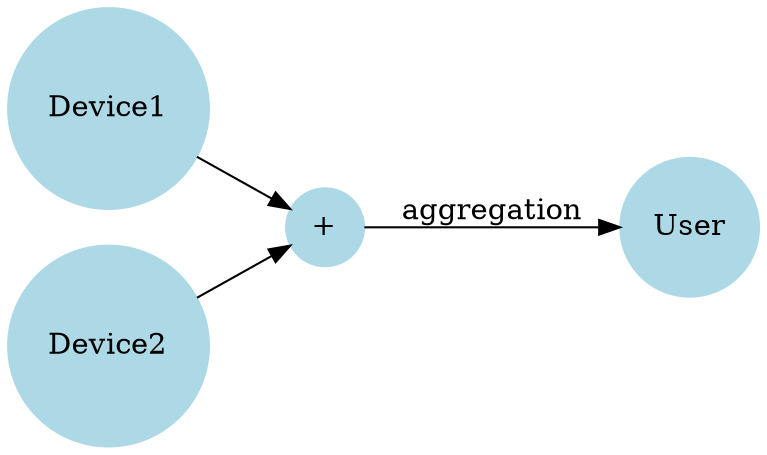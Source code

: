 digraph adesk_user {
    rankdir=LR;
    size = "16,8";
    // node [shape=Mdiamond]; client;
    // node [shape=ellipse,style=filled,color=lightblue]; app; rest; fileServer;
    // node [shape=ellipse,style=filled,color=red]; CDN; cache;
    // node [shape=box3d,style=none,color=black]; db;
    // node [shape=box];

    // node [shape=box,style=filled,color=lightblue]; Album;
    node [shape=circle,style=filled,color=lightblue];

    Device1 -> "+";
    Device2 -> "+";
    "+"    -> User[label="aggregation"];
}

